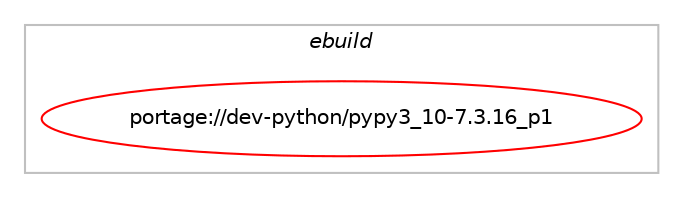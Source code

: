 digraph prolog {

# *************
# Graph options
# *************

newrank=true;
concentrate=true;
compound=true;
graph [rankdir=LR,fontname=Helvetica,fontsize=10,ranksep=1.5];#, ranksep=2.5, nodesep=0.2];
edge  [arrowhead=vee];
node  [fontname=Helvetica,fontsize=10];

# **********
# The ebuild
# **********

subgraph cluster_leftcol {
color=gray;
label=<<i>ebuild</i>>;
id [label="portage://dev-python/pypy3_10-7.3.16_p1", color=red, width=4, href="../dev-python/pypy3_10-7.3.16_p1.svg"];
}

# ****************
# The dependencies
# ****************

subgraph cluster_midcol {
color=gray;
label=<<i>dependencies</i>>;
subgraph cluster_compile {
fillcolor="#eeeeee";
style=filled;
label=<<i>compile</i>>;
# *** BEGIN UNKNOWN DEPENDENCY TYPE (TODO) ***
# id -> equal(any_of_group([package_dependency(portage://dev-python/pypy3_10-7.3.16_p1,install,no,dev-python,pypy3_10-exe,greaterequal,[7.3.16,,,7.3.16],[slot(7.3.16)],[use(enable(bzip2),positive),use(optenable(ncurses),none)]),package_dependency(portage://dev-python/pypy3_10-7.3.16_p1,install,no,dev-python,pypy3_10-exe-bin,greaterequal,[7.3.16,,,7.3.16],[slot(7.3.16)],[])]))
# *** END UNKNOWN DEPENDENCY TYPE (TODO) ***

# *** BEGIN UNKNOWN DEPENDENCY TYPE (TODO) ***
# id -> equal(use_conditional_group(positive,ensurepip,portage://dev-python/pypy3_10-7.3.16_p1,[package_dependency(portage://dev-python/pypy3_10-7.3.16_p1,install,no,dev-python,ensurepip-wheels,none,[,,],[],[])]))
# *** END UNKNOWN DEPENDENCY TYPE (TODO) ***

# *** BEGIN UNKNOWN DEPENDENCY TYPE (TODO) ***
# id -> equal(use_conditional_group(positive,gdbm,portage://dev-python/pypy3_10-7.3.16_p1,[package_dependency(portage://dev-python/pypy3_10-7.3.16_p1,install,no,sys-libs,gdbm,none,[,,],[slot(0),equal],[])]))
# *** END UNKNOWN DEPENDENCY TYPE (TODO) ***

# *** BEGIN UNKNOWN DEPENDENCY TYPE (TODO) ***
# id -> equal(use_conditional_group(positive,sqlite,portage://dev-python/pypy3_10-7.3.16_p1,[package_dependency(portage://dev-python/pypy3_10-7.3.16_p1,install,no,dev-db,sqlite,none,[,,],[slot(3),equal],[])]))
# *** END UNKNOWN DEPENDENCY TYPE (TODO) ***

# *** BEGIN UNKNOWN DEPENDENCY TYPE (TODO) ***
# id -> equal(use_conditional_group(positive,tk,portage://dev-python/pypy3_10-7.3.16_p1,[package_dependency(portage://dev-python/pypy3_10-7.3.16_p1,install,no,dev-lang,tk,none,[,,],[slot(0),equal],[]),package_dependency(portage://dev-python/pypy3_10-7.3.16_p1,install,no,dev-tcltk,tix,none,[,,],[slot(0),equal],[])]))
# *** END UNKNOWN DEPENDENCY TYPE (TODO) ***

# *** BEGIN UNKNOWN DEPENDENCY TYPE (TODO) ***
# id -> equal(package_dependency(portage://dev-python/pypy3_10-7.3.16_p1,install,no,dev-lang,python-exec,none,[,,],[],[use(enable(python_targets_pypy3),negative)]))
# *** END UNKNOWN DEPENDENCY TYPE (TODO) ***

# *** BEGIN UNKNOWN DEPENDENCY TYPE (TODO) ***
# id -> equal(package_dependency(portage://dev-python/pypy3_10-7.3.16_p1,install,no,dev-libs,openssl,none,[,,],[slot(0),equal],[]))
# *** END UNKNOWN DEPENDENCY TYPE (TODO) ***

# *** BEGIN UNKNOWN DEPENDENCY TYPE (TODO) ***
# id -> equal(package_dependency(portage://dev-python/pypy3_10-7.3.16_p1,install,no,dev-python,gentoo-common,none,[,,],[],[]))
# *** END UNKNOWN DEPENDENCY TYPE (TODO) ***

}
subgraph cluster_compileandrun {
fillcolor="#eeeeee";
style=filled;
label=<<i>compile and run</i>>;
}
subgraph cluster_run {
fillcolor="#eeeeee";
style=filled;
label=<<i>run</i>>;
# *** BEGIN UNKNOWN DEPENDENCY TYPE (TODO) ***
# id -> equal(any_of_group([package_dependency(portage://dev-python/pypy3_10-7.3.16_p1,run,no,dev-python,pypy3_10-exe,greaterequal,[7.3.16,,,7.3.16],[slot(7.3.16)],[use(enable(bzip2),positive),use(optenable(ncurses),none)]),package_dependency(portage://dev-python/pypy3_10-7.3.16_p1,run,no,dev-python,pypy3_10-exe-bin,greaterequal,[7.3.16,,,7.3.16],[slot(7.3.16)],[])]))
# *** END UNKNOWN DEPENDENCY TYPE (TODO) ***

# *** BEGIN UNKNOWN DEPENDENCY TYPE (TODO) ***
# id -> equal(use_conditional_group(positive,ensurepip,portage://dev-python/pypy3_10-7.3.16_p1,[package_dependency(portage://dev-python/pypy3_10-7.3.16_p1,run,no,dev-python,ensurepip-wheels,none,[,,],[],[])]))
# *** END UNKNOWN DEPENDENCY TYPE (TODO) ***

# *** BEGIN UNKNOWN DEPENDENCY TYPE (TODO) ***
# id -> equal(use_conditional_group(positive,gdbm,portage://dev-python/pypy3_10-7.3.16_p1,[package_dependency(portage://dev-python/pypy3_10-7.3.16_p1,run,no,sys-libs,gdbm,none,[,,],[slot(0),equal],[])]))
# *** END UNKNOWN DEPENDENCY TYPE (TODO) ***

# *** BEGIN UNKNOWN DEPENDENCY TYPE (TODO) ***
# id -> equal(use_conditional_group(positive,sqlite,portage://dev-python/pypy3_10-7.3.16_p1,[package_dependency(portage://dev-python/pypy3_10-7.3.16_p1,run,no,dev-db,sqlite,none,[,,],[slot(3),equal],[])]))
# *** END UNKNOWN DEPENDENCY TYPE (TODO) ***

# *** BEGIN UNKNOWN DEPENDENCY TYPE (TODO) ***
# id -> equal(use_conditional_group(positive,tk,portage://dev-python/pypy3_10-7.3.16_p1,[package_dependency(portage://dev-python/pypy3_10-7.3.16_p1,run,no,dev-lang,tk,none,[,,],[slot(0),equal],[]),package_dependency(portage://dev-python/pypy3_10-7.3.16_p1,run,no,dev-tcltk,tix,none,[,,],[slot(0),equal],[])]))
# *** END UNKNOWN DEPENDENCY TYPE (TODO) ***

# *** BEGIN UNKNOWN DEPENDENCY TYPE (TODO) ***
# id -> equal(package_dependency(portage://dev-python/pypy3_10-7.3.16_p1,run,no,dev-lang,python-exec,none,[,,],[],[use(enable(python_targets_pypy3),negative)]))
# *** END UNKNOWN DEPENDENCY TYPE (TODO) ***

# *** BEGIN UNKNOWN DEPENDENCY TYPE (TODO) ***
# id -> equal(package_dependency(portage://dev-python/pypy3_10-7.3.16_p1,run,no,dev-libs,openssl,none,[,,],[slot(0),equal],[]))
# *** END UNKNOWN DEPENDENCY TYPE (TODO) ***

# *** BEGIN UNKNOWN DEPENDENCY TYPE (TODO) ***
# id -> equal(package_dependency(portage://dev-python/pypy3_10-7.3.16_p1,run,no,dev-python,gentoo-common,none,[,,],[],[]))
# *** END UNKNOWN DEPENDENCY TYPE (TODO) ***

}
}

# **************
# The candidates
# **************

subgraph cluster_choices {
rank=same;
color=gray;
label=<<i>candidates</i>>;

}

}
